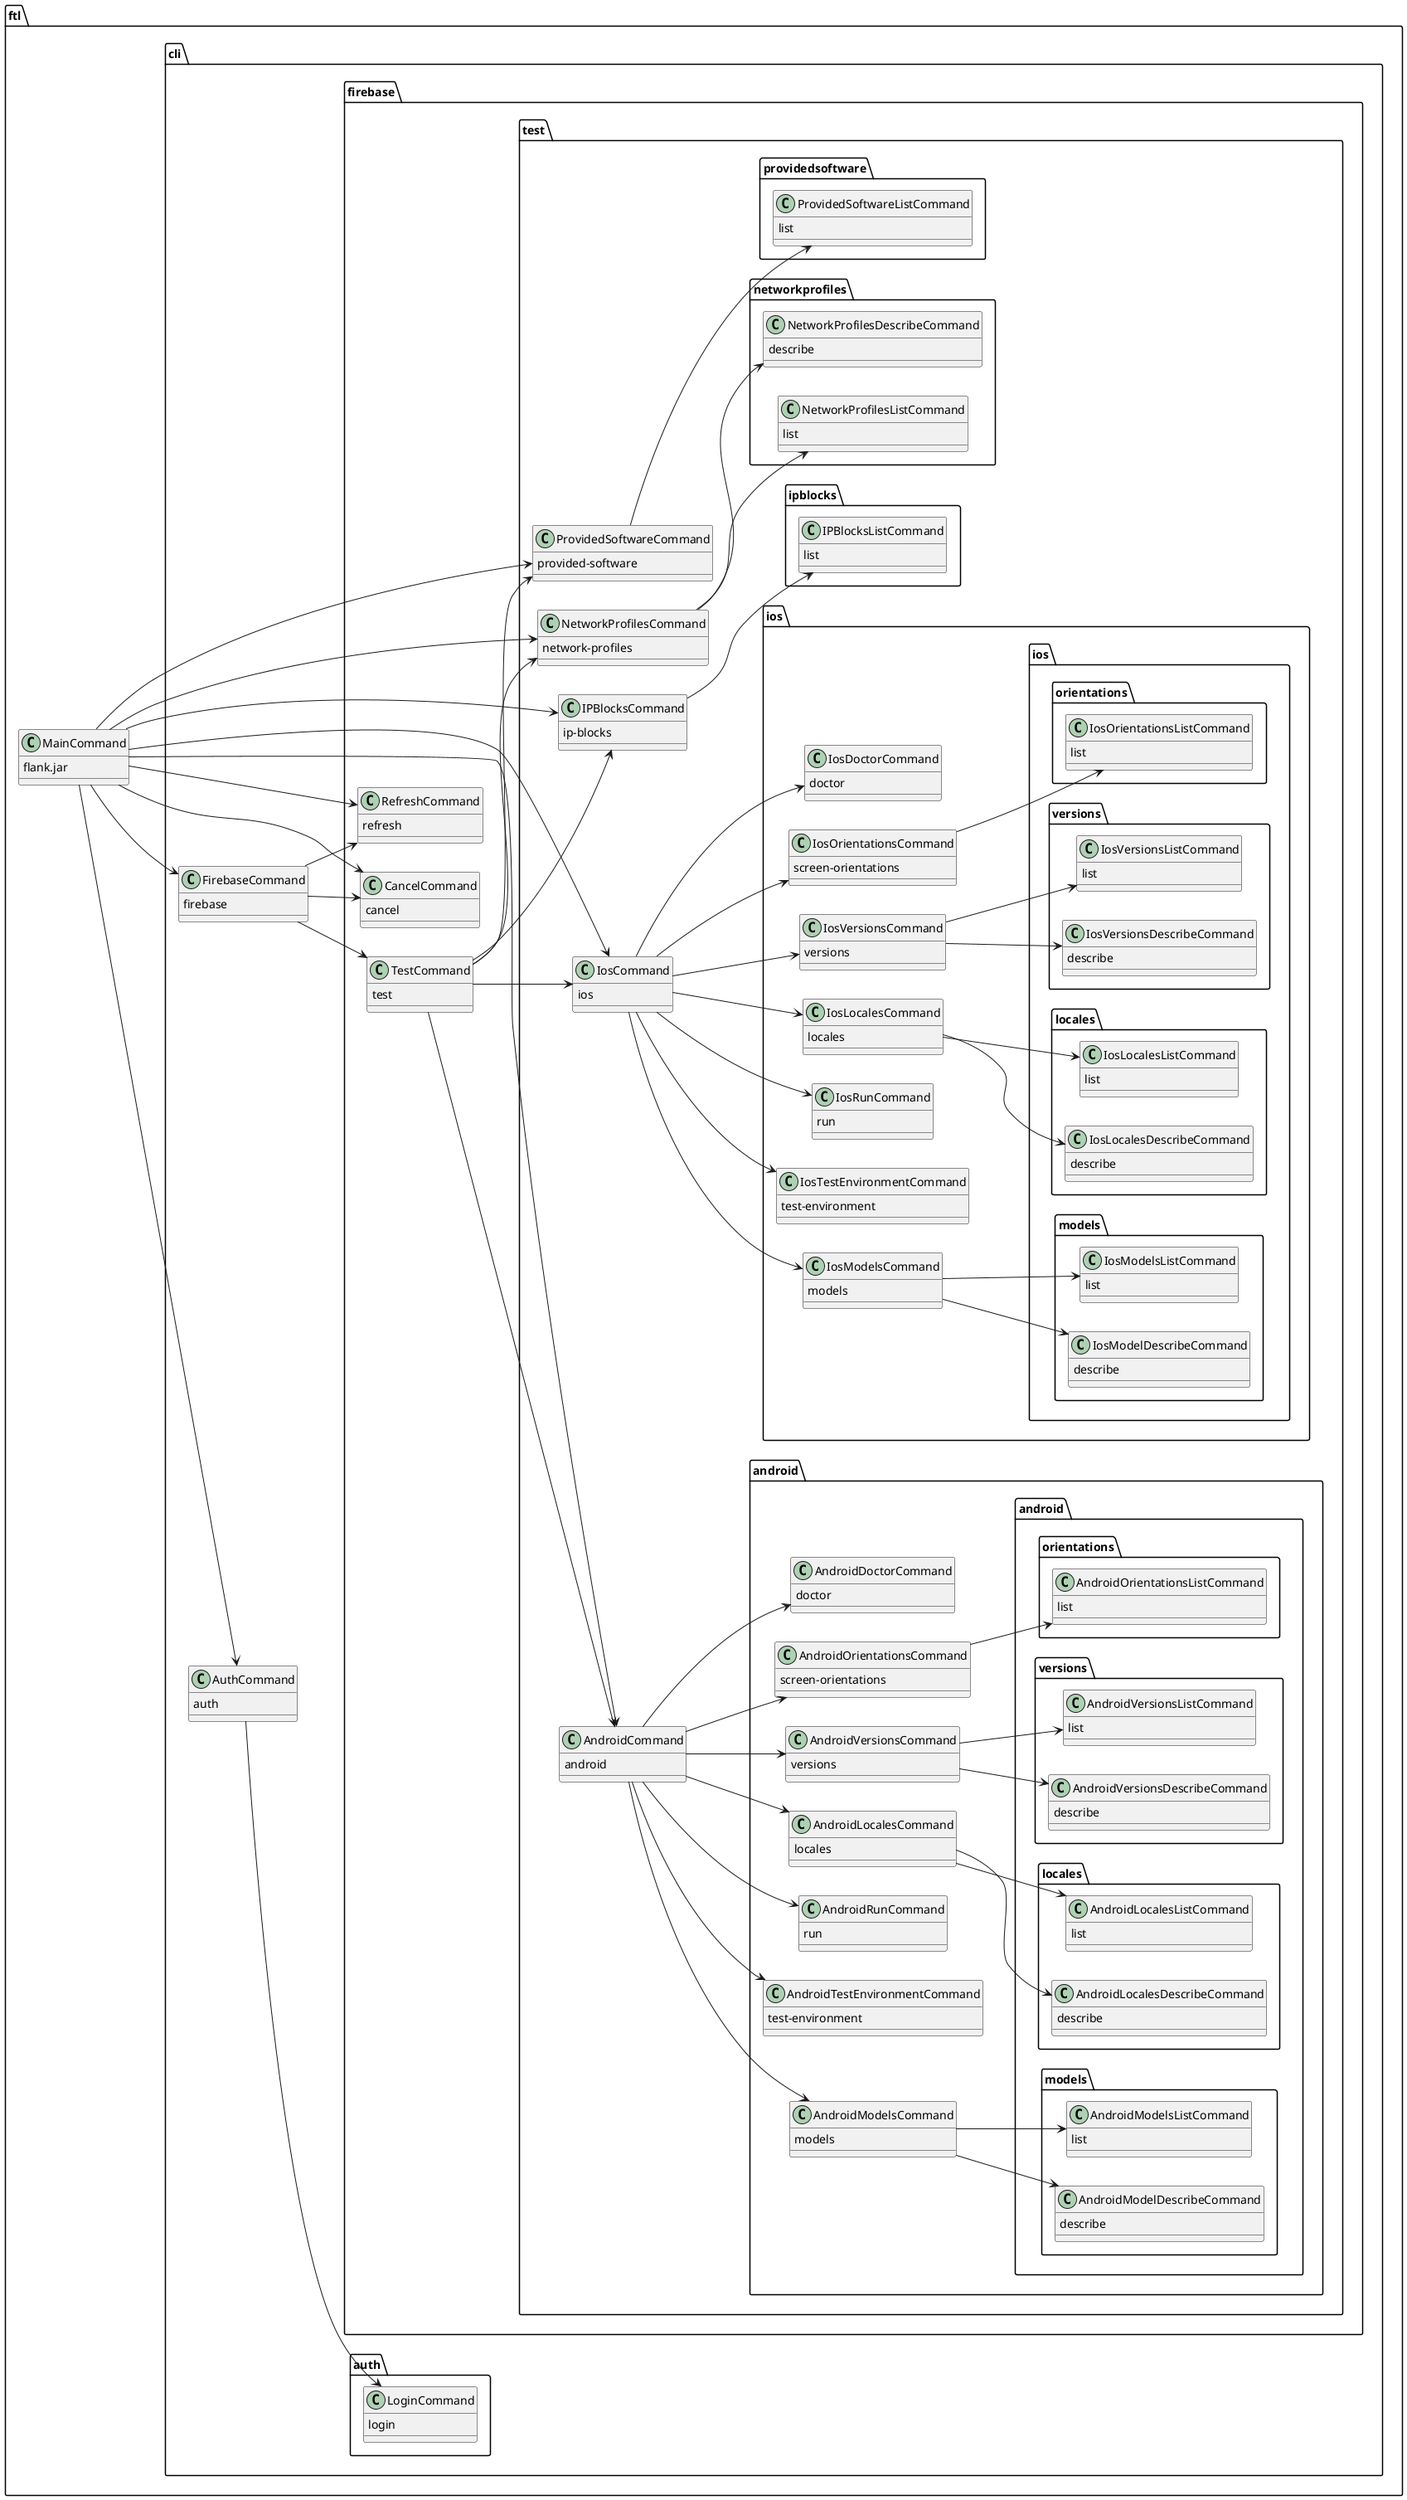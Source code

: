 @startuml
'https://plantuml.com/activity-diagram-beta

left to right direction

package "ftl" {

class MainCommand [[../../../test_runner/src/main/kotlin/ftl/Main.kt]] {
    flank.jar
}

package "cli" {

class AuthCommand [[../../../test_runner/src/main/kotlin/ftl/cli/AuthCommand.kt]] {
    auth
}
class FirebaseCommand [[../../../test_runner/src/main/kotlin/ftl/cli/FirebaseCommand.kt]] {
    firebase
}

package "auth" {
class LoginCommand [[../../../test_runner/src/main/kotlin/ftl/cli/auth/LoginCommand.kt]] {
    login
}
}


package "firebase" {

class CancelCommand [[../../../test_runner/src/main/kotlin/ftl/cli/firebase/CancelCommand.kt]] {
    cancel
}
class RefreshCommand [[../../../test_runner/src/main/kotlin/ftl/cli/firebase/RefreshCommand.kt]] {
    refresh
}
class TestCommand [[../../../test_runner/src/main/kotlin/ftl/cli/firebase/TestCommand.kt]] {
    test
}

package "test" {

class AndroidCommand [[../../../test_runner/src/main/kotlin/ftl/cli/firebase/test/AndroidCommand.kt]] {
    android
}
class IosCommand [[../../../test_runner/src/main/kotlin/ftl/cli/firebase/test/IosCommand.kt]] {
    ios
}
class IPBlocksCommand [[../../../test_runner/src/main/kotlin/ftl/cli/firebase/test/IPBlocksCommand.kt]] {
    ip-blocks
}
class NetworkProfilesCommand [[../../../test_runner/src/main/kotlin/ftl/cli/firebase/test/NetworkProfilesCommand.kt]] {
    network-profiles
}
class ProvidedSoftwareCommand [[../../../test_runner/src/main/kotlin/ftl/cli/firebase/test/ProvidedSoftwareCommand.kt]] {
    provided-software
}

package "android" {

class AndroidDoctorCommand [[../../../test_runner/src/main/kotlin/ftl/cli/firebase/test/android/AndroidDoctorCommand.kt]] {
    doctor
}
class AndroidLocalesCommand [[../../../test_runner/src/main/kotlin/ftl/cli/firebase/test/android/AndroidLocalesCommand.kt]] {
    locales
}
class AndroidModelsCommand [[../../../test_runner/src/main/kotlin/ftl/cli/firebase/test/android/AndroidModelsCommand.kt]] {
    models
}
class AndroidOrientationsCommand [[../../../test_runner/src/main/kotlin/ftl/cli/firebase/test/android/AndroidOrientationsCommand.kt]] {
    screen-orientations
}
class AndroidRunCommand [[../../../test_runner/src/main/kotlin/ftl/cli/firebase/test/android/AndroidRunCommand.kt]] {
    run
}
class AndroidTestEnvironmentCommand [[../../../test_runner/src/main/kotlin/ftl/cli/firebase/test/android/AndroidTestEnvironmentCommand.kt]] {
    test-environment
}
class AndroidVersionsCommand [[../../../test_runner/src/main/kotlin/ftl/cli/firebase/test/android/AndroidVersionsCommand.kt]] {
    versions
}

package "android.locales" {
class AndroidLocalesListCommand [[../../../test_runner/src/main/kotlin/ftl/cli/firebase/test/android/configuration/AndroidLocalesListCommand.kt]] {
    list
}
class AndroidLocalesDescribeCommand [[../../../test_runner/src/main/kotlin/ftl/cli/firebase/test/android/configuration/AndroidLocalesDescribeCommand.kt]] {
    describe
}
}

package "android.models" {
class AndroidModelsListCommand [[../../../test_runner/src/main/kotlin/ftl/cli/firebase/test/android/models/AndroidModelsListCommand.kt]] {
    list
}
class AndroidModelDescribeCommand [[../../../test_runner/src/main/kotlin/ftl/cli/firebase/test/android/models/AndroidModelDescribeCommand.kt]] {
    describe
}
}

package "android.orientations" {
class AndroidOrientationsListCommand [[../../../test_runner/src/main/kotlin/ftl/cli/firebase/test/android/orientations/AndroidOrientationsListCommand.kt]] {
    list
}
}

package "android.versions" {
class AndroidVersionsListCommand [[../../../test_runner/src/main/kotlin/ftl/cli/firebase/test/android/versions/AndroidVersionsListCommand.kt]] {
    list
}
class AndroidVersionsDescribeCommand [[../../../test_runner/src/main/kotlin/ftl/cli/firebase/test/android/versions/AndroidVersionsDescribeCommand.kt]] {
    describe
}
}
}


package "ios" {

class IosDoctorCommand [[../../../test_runner/src/main/kotlin/ftl/cli/firebase/test/ios/IosDoctorCommand.kt]] {
    doctor
}

class IosLocalesCommand [[../../../test_runner/src/main/kotlin/ftl/cli/firebase/test/ios/IosLocalesCommand.kt]] {
    locales
}
class IosModelsCommand [[../../../test_runner/src/main/kotlin/ftl/cli/firebase/test/ios/IosModelsCommand.kt]] {
    models
}
class IosOrientationsCommand [[../../../test_runner/src/main/kotlin/ftl/cli/firebase/test/ios/IosOrientationsCommand.kt]] {
    screen-orientations
}
class IosRunCommand [[../../../test_runner/src/main/kotlin/ftl/cli/firebase/test/ios/IosRunCommand.kt]] {
    run
}
class IosTestEnvironmentCommand [[../../../test_runner/src/main/kotlin/ftl/cli/firebase/test/ios/IosTestEnvironmentCommand.kt]] {
    test-environment
}
class IosVersionsCommand [[../../../test_runner/src/main/kotlin/ftl/cli/firebase/test/ios/IosVersionsCommand.kt]] {
    versions
}

package "ios.locales" {
class IosLocalesListCommand [[../../../test_runner/src/main/kotlin/ftl/cli/firebase/test/ios/configuration/IosLocalesListCommand.kt]] {
    list
}
class IosLocalesDescribeCommand [[../../../test_runner/src/main/kotlin/ftl/cli/firebase/test/ios/configuration/IosLocalesDescribeCommand.kt]] {
    describe
}
}

package "ios.models" {
class IosModelsListCommand [[../../../test_runner/src/main/kotlin/ftl/cli/firebase/test/ios/models/IosModelsListCommand.kt]] {
    list
}
class IosModelDescribeCommand [[../../../test_runner/src/main/kotlin/ftl/cli/firebase/test/ios/models/IosModelDescribeCommand.kt]] {
    describe
}
}

package "ios.orientations" {
class IosOrientationsListCommand [[../../../test_runner/src/main/kotlin/ftl/cli/firebase/test/ios/orientations/IosOrientationsListCommand.kt]] {
    list
}
}

package "ios.versions" {
class IosVersionsListCommand [[../../../test_runner/src/main/kotlin/ftl/cli/firebase/test/ios/versions/IosVersionsListCommand.kt]] {
    list
}
class IosVersionsDescribeCommand [[../../../test_runner/src/main/kotlin/ftl/cli/firebase/test/ios/versions/IosVersionsDescribeCommand.kt]] {
    describe
}
}

}

package "ipblocks" {
class IPBlocksListCommand [[../../../test_runner/src/main/kotlin/ftl/cli/firebase/test/ipblocks/IPBlocksListCommand.kt]] {
    list
}
}

package "networkprofiles" {
class NetworkProfilesDescribeCommand [[../../../test_runner/src/main/kotlin/ftl/cli/firebase/test/networkprofiles/NetworkProfilesDescribeCommand.kt]] {
    describe
}
class NetworkProfilesListCommand [[../../../test_runner/src/main/kotlin/ftl/cli/firebase/test/networkprofiles/NetworkProfilesListCommand.kt]] {
    list
}
}

package "providedsoftware" {
class ProvidedSoftwareListCommand [[../../../test_runner/src/main/kotlin/ftl/cli/firebase/test/providedsoftware/ProvidedSoftwareListCommand.kt]] {
    list
}
}
}
}
}
}

MainCommand --> RefreshCommand
MainCommand --> CancelCommand
MainCommand --> ProvidedSoftwareCommand
MainCommand --> NetworkProfilesCommand
MainCommand --> IPBlocksCommand
MainCommand --> AuthCommand
MainCommand --> IosCommand
MainCommand --> AndroidCommand
MainCommand --> FirebaseCommand

AuthCommand --> LoginCommand

IPBlocksCommand --> IPBlocksListCommand

IosCommand --> IosRunCommand
IosCommand --> IosDoctorCommand
IosCommand --> IosModelsCommand
IosCommand --> IosVersionsCommand
IosCommand --> IosLocalesCommand
IosCommand --> IosOrientationsCommand
IosCommand --> IosTestEnvironmentCommand

IosModelsCommand --> IosModelsListCommand
IosModelsCommand --> IosModelDescribeCommand

IosVersionsCommand --> IosVersionsListCommand
IosVersionsCommand --> IosVersionsDescribeCommand

IosLocalesCommand --> IosLocalesListCommand
IosLocalesCommand --> IosLocalesDescribeCommand

IosOrientationsCommand --> IosOrientationsListCommand

AndroidCommand --> AndroidRunCommand
AndroidCommand --> AndroidDoctorCommand
AndroidCommand --> AndroidModelsCommand
AndroidCommand --> AndroidVersionsCommand
AndroidCommand --> AndroidLocalesCommand
AndroidCommand --> AndroidOrientationsCommand
AndroidCommand --> AndroidTestEnvironmentCommand

AndroidModelsCommand --> AndroidModelsListCommand
AndroidModelsCommand --> AndroidModelDescribeCommand

AndroidVersionsCommand --> AndroidVersionsListCommand
AndroidVersionsCommand --> AndroidVersionsDescribeCommand

AndroidLocalesCommand --> AndroidLocalesListCommand
AndroidLocalesCommand --> AndroidLocalesDescribeCommand

AndroidOrientationsCommand --> AndroidOrientationsListCommand

FirebaseCommand --> TestCommand
FirebaseCommand --> RefreshCommand
FirebaseCommand --> CancelCommand

TestCommand --> AndroidCommand
TestCommand --> IosCommand
TestCommand --> NetworkProfilesCommand
TestCommand --> ProvidedSoftwareCommand
TestCommand --> IPBlocksCommand

NetworkProfilesCommand --> NetworkProfilesDescribeCommand
NetworkProfilesCommand --> NetworkProfilesListCommand

ProvidedSoftwareCommand --> ProvidedSoftwareListCommand
@enduml
